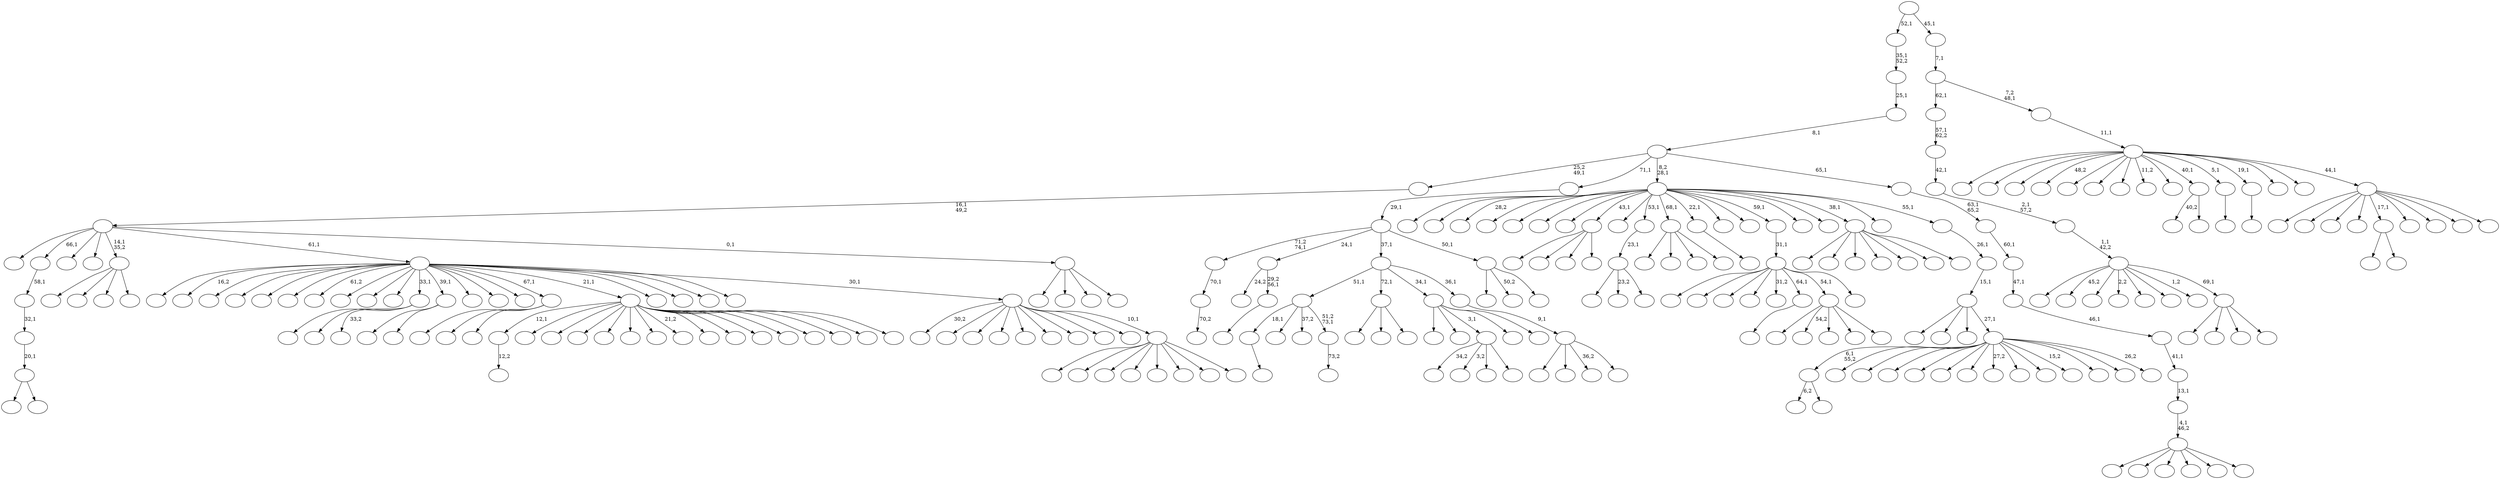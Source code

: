 digraph T {
	275 [label=""]
	274 [label=""]
	273 [label=""]
	272 [label=""]
	271 [label=""]
	270 [label=""]
	269 [label=""]
	268 [label=""]
	267 [label=""]
	266 [label=""]
	265 [label=""]
	264 [label=""]
	263 [label=""]
	262 [label=""]
	261 [label=""]
	260 [label=""]
	259 [label=""]
	258 [label=""]
	257 [label=""]
	256 [label=""]
	255 [label=""]
	254 [label=""]
	253 [label=""]
	252 [label=""]
	251 [label=""]
	250 [label=""]
	249 [label=""]
	248 [label=""]
	247 [label=""]
	246 [label=""]
	245 [label=""]
	244 [label=""]
	243 [label=""]
	242 [label=""]
	241 [label=""]
	240 [label=""]
	239 [label=""]
	238 [label=""]
	237 [label=""]
	236 [label=""]
	235 [label=""]
	234 [label=""]
	233 [label=""]
	232 [label=""]
	231 [label=""]
	230 [label=""]
	229 [label=""]
	228 [label=""]
	227 [label=""]
	226 [label=""]
	225 [label=""]
	224 [label=""]
	223 [label=""]
	222 [label=""]
	221 [label=""]
	220 [label=""]
	219 [label=""]
	218 [label=""]
	217 [label=""]
	216 [label=""]
	215 [label=""]
	214 [label=""]
	213 [label=""]
	212 [label=""]
	211 [label=""]
	210 [label=""]
	209 [label=""]
	208 [label=""]
	207 [label=""]
	206 [label=""]
	205 [label=""]
	204 [label=""]
	203 [label=""]
	202 [label=""]
	201 [label=""]
	200 [label=""]
	199 [label=""]
	198 [label=""]
	197 [label=""]
	196 [label=""]
	195 [label=""]
	194 [label=""]
	193 [label=""]
	192 [label=""]
	191 [label=""]
	190 [label=""]
	189 [label=""]
	188 [label=""]
	187 [label=""]
	186 [label=""]
	185 [label=""]
	184 [label=""]
	183 [label=""]
	182 [label=""]
	181 [label=""]
	180 [label=""]
	179 [label=""]
	178 [label=""]
	177 [label=""]
	176 [label=""]
	175 [label=""]
	174 [label=""]
	173 [label=""]
	172 [label=""]
	171 [label=""]
	170 [label=""]
	169 [label=""]
	168 [label=""]
	167 [label=""]
	166 [label=""]
	165 [label=""]
	164 [label=""]
	163 [label=""]
	162 [label=""]
	161 [label=""]
	160 [label=""]
	159 [label=""]
	158 [label=""]
	157 [label=""]
	156 [label=""]
	155 [label=""]
	154 [label=""]
	153 [label=""]
	152 [label=""]
	151 [label=""]
	150 [label=""]
	149 [label=""]
	148 [label=""]
	147 [label=""]
	146 [label=""]
	145 [label=""]
	144 [label=""]
	143 [label=""]
	142 [label=""]
	141 [label=""]
	140 [label=""]
	139 [label=""]
	138 [label=""]
	137 [label=""]
	136 [label=""]
	135 [label=""]
	134 [label=""]
	133 [label=""]
	132 [label=""]
	131 [label=""]
	130 [label=""]
	129 [label=""]
	128 [label=""]
	127 [label=""]
	126 [label=""]
	125 [label=""]
	124 [label=""]
	123 [label=""]
	122 [label=""]
	121 [label=""]
	120 [label=""]
	119 [label=""]
	118 [label=""]
	117 [label=""]
	116 [label=""]
	115 [label=""]
	114 [label=""]
	113 [label=""]
	112 [label=""]
	111 [label=""]
	110 [label=""]
	109 [label=""]
	108 [label=""]
	107 [label=""]
	106 [label=""]
	105 [label=""]
	104 [label=""]
	103 [label=""]
	102 [label=""]
	101 [label=""]
	100 [label=""]
	99 [label=""]
	98 [label=""]
	97 [label=""]
	96 [label=""]
	95 [label=""]
	94 [label=""]
	93 [label=""]
	92 [label=""]
	91 [label=""]
	90 [label=""]
	89 [label=""]
	88 [label=""]
	87 [label=""]
	86 [label=""]
	85 [label=""]
	84 [label=""]
	83 [label=""]
	82 [label=""]
	81 [label=""]
	80 [label=""]
	79 [label=""]
	78 [label=""]
	77 [label=""]
	76 [label=""]
	75 [label=""]
	74 [label=""]
	73 [label=""]
	72 [label=""]
	71 [label=""]
	70 [label=""]
	69 [label=""]
	68 [label=""]
	67 [label=""]
	66 [label=""]
	65 [label=""]
	64 [label=""]
	63 [label=""]
	62 [label=""]
	61 [label=""]
	60 [label=""]
	59 [label=""]
	58 [label=""]
	57 [label=""]
	56 [label=""]
	55 [label=""]
	54 [label=""]
	53 [label=""]
	52 [label=""]
	51 [label=""]
	50 [label=""]
	49 [label=""]
	48 [label=""]
	47 [label=""]
	46 [label=""]
	45 [label=""]
	44 [label=""]
	43 [label=""]
	42 [label=""]
	41 [label=""]
	40 [label=""]
	39 [label=""]
	38 [label=""]
	37 [label=""]
	36 [label=""]
	35 [label=""]
	34 [label=""]
	33 [label=""]
	32 [label=""]
	31 [label=""]
	30 [label=""]
	29 [label=""]
	28 [label=""]
	27 [label=""]
	26 [label=""]
	25 [label=""]
	24 [label=""]
	23 [label=""]
	22 [label=""]
	21 [label=""]
	20 [label=""]
	19 [label=""]
	18 [label=""]
	17 [label=""]
	16 [label=""]
	15 [label=""]
	14 [label=""]
	13 [label=""]
	12 [label=""]
	11 [label=""]
	10 [label=""]
	9 [label=""]
	8 [label=""]
	7 [label=""]
	6 [label=""]
	5 [label=""]
	4 [label=""]
	3 [label=""]
	2 [label=""]
	1 [label=""]
	0 [label=""]
	263 -> 264 [label="12,2"]
	249 -> 255 [label="6,2"]
	249 -> 250 [label=""]
	230 -> 258 [label=""]
	230 -> 231 [label=""]
	220 -> 221 [label=""]
	218 -> 259 [label=""]
	218 -> 219 [label=""]
	217 -> 218 [label="20,1"]
	216 -> 217 [label="32,1"]
	215 -> 216 [label="58,1"]
	207 -> 208 [label="70,2"]
	206 -> 207 [label="70,1"]
	182 -> 183 [label=""]
	168 -> 268 [label=""]
	168 -> 252 [label=""]
	168 -> 200 [label=""]
	168 -> 169 [label=""]
	146 -> 234 [label=""]
	146 -> 164 [label=""]
	146 -> 147 [label="33,2"]
	144 -> 198 [label=""]
	144 -> 197 [label="23,2"]
	144 -> 145 [label=""]
	143 -> 144 [label="23,1"]
	140 -> 153 [label=""]
	140 -> 141 [label=""]
	131 -> 132 [label="73,2"]
	130 -> 220 [label="18,1"]
	130 -> 205 [label=""]
	130 -> 174 [label="37,2"]
	130 -> 131 [label="51,2\n73,1"]
	128 -> 185 [label=""]
	128 -> 155 [label=""]
	128 -> 134 [label=""]
	128 -> 129 [label=""]
	122 -> 123 [label=""]
	121 -> 237 [label="24,2"]
	121 -> 122 [label="29,2\n56,1"]
	115 -> 184 [label="40,2"]
	115 -> 116 [label=""]
	112 -> 113 [label=""]
	109 -> 110 [label=""]
	107 -> 242 [label=""]
	107 -> 240 [label=""]
	107 -> 108 [label=""]
	102 -> 103 [label=""]
	97 -> 261 [label=""]
	97 -> 165 [label=""]
	97 -> 98 [label=""]
	92 -> 222 [label=""]
	92 -> 188 [label="54,2"]
	92 -> 166 [label=""]
	92 -> 125 [label=""]
	92 -> 93 [label=""]
	88 -> 271 [label="34,2"]
	88 -> 160 [label="3,2"]
	88 -> 148 [label=""]
	88 -> 89 [label=""]
	84 -> 241 [label=""]
	84 -> 209 [label=""]
	84 -> 204 [label=""]
	84 -> 202 [label=""]
	84 -> 190 [label="31,2"]
	84 -> 182 [label="64,1"]
	84 -> 92 [label="54,1"]
	84 -> 85 [label=""]
	83 -> 84 [label="31,1"]
	79 -> 248 [label=""]
	79 -> 162 [label=""]
	79 -> 149 [label=""]
	79 -> 80 [label=""]
	74 -> 263 [label="12,1"]
	74 -> 260 [label=""]
	74 -> 254 [label=""]
	74 -> 228 [label=""]
	74 -> 214 [label=""]
	74 -> 195 [label=""]
	74 -> 167 [label=""]
	74 -> 163 [label="21,2"]
	74 -> 152 [label=""]
	74 -> 151 [label=""]
	74 -> 139 [label=""]
	74 -> 114 [label=""]
	74 -> 91 [label=""]
	74 -> 77 [label=""]
	74 -> 76 [label=""]
	74 -> 75 [label=""]
	59 -> 138 [label=""]
	59 -> 133 [label=""]
	59 -> 88 [label="3,1"]
	59 -> 70 [label=""]
	59 -> 60 [label=""]
	56 -> 154 [label=""]
	56 -> 118 [label=""]
	56 -> 72 [label=""]
	56 -> 57 [label=""]
	55 -> 246 [label=""]
	55 -> 224 [label="45,2"]
	55 -> 194 [label=""]
	55 -> 178 [label="2,2"]
	55 -> 67 [label=""]
	55 -> 63 [label=""]
	55 -> 58 [label="1,2"]
	55 -> 56 [label="69,1"]
	54 -> 55 [label="1,1\n42,2"]
	53 -> 54 [label="2,1\n57,2"]
	52 -> 53 [label="42,1"]
	51 -> 52 [label="57,1\n62,2"]
	47 -> 158 [label=""]
	47 -> 120 [label=""]
	47 -> 106 [label=""]
	47 -> 94 [label=""]
	47 -> 78 [label=""]
	47 -> 50 [label=""]
	47 -> 48 [label=""]
	44 -> 201 [label=""]
	44 -> 177 [label=""]
	44 -> 161 [label=""]
	44 -> 111 [label=""]
	44 -> 100 [label=""]
	44 -> 64 [label=""]
	44 -> 61 [label=""]
	44 -> 45 [label=""]
	43 -> 274 [label="30,2"]
	43 -> 266 [label=""]
	43 -> 265 [label=""]
	43 -> 239 [label=""]
	43 -> 211 [label=""]
	43 -> 173 [label=""]
	43 -> 171 [label=""]
	43 -> 104 [label=""]
	43 -> 87 [label=""]
	43 -> 44 [label="10,1"]
	42 -> 267 [label=""]
	42 -> 247 [label="16,2"]
	42 -> 244 [label=""]
	42 -> 238 [label=""]
	42 -> 226 [label=""]
	42 -> 223 [label=""]
	42 -> 213 [label="61,2"]
	42 -> 189 [label=""]
	42 -> 186 [label=""]
	42 -> 175 [label=""]
	42 -> 146 [label="33,1"]
	42 -> 140 [label="39,1"]
	42 -> 137 [label=""]
	42 -> 136 [label=""]
	42 -> 126 [label=""]
	42 -> 97 [label="67,1"]
	42 -> 74 [label="21,1"]
	42 -> 73 [label=""]
	42 -> 71 [label=""]
	42 -> 68 [label=""]
	42 -> 65 [label=""]
	42 -> 43 [label="30,1"]
	38 -> 232 [label=""]
	38 -> 117 [label=""]
	38 -> 99 [label=""]
	38 -> 39 [label=""]
	37 -> 225 [label=""]
	37 -> 215 [label="66,1"]
	37 -> 159 [label=""]
	37 -> 86 [label=""]
	37 -> 79 [label="14,1\n35,2"]
	37 -> 42 [label="61,1"]
	37 -> 38 [label="0,1"]
	36 -> 37 [label="16,1\n49,2"]
	34 -> 236 [label=""]
	34 -> 187 [label=""]
	34 -> 95 [label="36,2"]
	34 -> 35 [label=""]
	33 -> 34 [label="9,1"]
	32 -> 130 [label="51,1"]
	32 -> 107 [label="72,1"]
	32 -> 59 [label="34,1"]
	32 -> 33 [label="36,1"]
	30 -> 156 [label=""]
	30 -> 46 [label="50,2"]
	30 -> 31 [label=""]
	29 -> 206 [label="71,2\n74,1"]
	29 -> 121 [label="24,1"]
	29 -> 32 [label="37,1"]
	29 -> 30 [label="50,1"]
	28 -> 29 [label="29,1"]
	24 -> 249 [label="6,1\n55,2"]
	24 -> 233 [label=""]
	24 -> 229 [label=""]
	24 -> 203 [label=""]
	24 -> 196 [label=""]
	24 -> 180 [label=""]
	24 -> 170 [label=""]
	24 -> 135 [label="27,2"]
	24 -> 119 [label=""]
	24 -> 90 [label=""]
	24 -> 81 [label="15,2"]
	24 -> 66 [label=""]
	24 -> 41 [label=""]
	24 -> 25 [label="26,2"]
	23 -> 142 [label=""]
	23 -> 124 [label=""]
	23 -> 26 [label=""]
	23 -> 24 [label="27,1"]
	22 -> 23 [label="15,1"]
	21 -> 22 [label="26,1"]
	20 -> 269 [label=""]
	20 -> 257 [label=""]
	20 -> 251 [label="28,2"]
	20 -> 235 [label=""]
	20 -> 192 [label=""]
	20 -> 191 [label=""]
	20 -> 176 [label=""]
	20 -> 168 [label="43,1"]
	20 -> 150 [label=""]
	20 -> 143 [label="53,1"]
	20 -> 128 [label="68,1"]
	20 -> 112 [label="22,1"]
	20 -> 105 [label=""]
	20 -> 101 [label=""]
	20 -> 83 [label="59,1"]
	20 -> 82 [label=""]
	20 -> 49 [label=""]
	20 -> 47 [label="38,1"]
	20 -> 27 [label=""]
	20 -> 21 [label="55,1"]
	18 -> 181 [label=""]
	18 -> 172 [label=""]
	18 -> 157 [label=""]
	18 -> 127 [label=""]
	18 -> 40 [label=""]
	18 -> 19 [label=""]
	17 -> 18 [label="4,1\n46,2"]
	16 -> 17 [label="13,1"]
	15 -> 16 [label="41,1"]
	14 -> 15 [label="46,1"]
	13 -> 14 [label="47,1"]
	12 -> 13 [label="60,1"]
	11 -> 12 [label="63,1\n65,2"]
	10 -> 36 [label="25,2\n49,1"]
	10 -> 28 [label="71,1"]
	10 -> 20 [label="8,2\n28,1"]
	10 -> 11 [label="65,1"]
	9 -> 10 [label="8,1"]
	8 -> 9 [label="25,1"]
	7 -> 8 [label="35,1\n52,2"]
	5 -> 275 [label=""]
	5 -> 273 [label=""]
	5 -> 270 [label=""]
	5 -> 245 [label=""]
	5 -> 230 [label="17,1"]
	5 -> 193 [label=""]
	5 -> 179 [label=""]
	5 -> 69 [label=""]
	5 -> 6 [label=""]
	4 -> 272 [label=""]
	4 -> 262 [label=""]
	4 -> 256 [label=""]
	4 -> 253 [label="48,2"]
	4 -> 243 [label=""]
	4 -> 227 [label=""]
	4 -> 212 [label=""]
	4 -> 210 [label="11,2"]
	4 -> 199 [label=""]
	4 -> 115 [label="40,1"]
	4 -> 109 [label="5,1"]
	4 -> 102 [label="19,1"]
	4 -> 96 [label=""]
	4 -> 62 [label=""]
	4 -> 5 [label="44,1"]
	3 -> 4 [label="11,1"]
	2 -> 51 [label="62,1"]
	2 -> 3 [label="7,2\n48,1"]
	1 -> 2 [label="7,1"]
	0 -> 7 [label="52,1"]
	0 -> 1 [label="45,1"]
}
